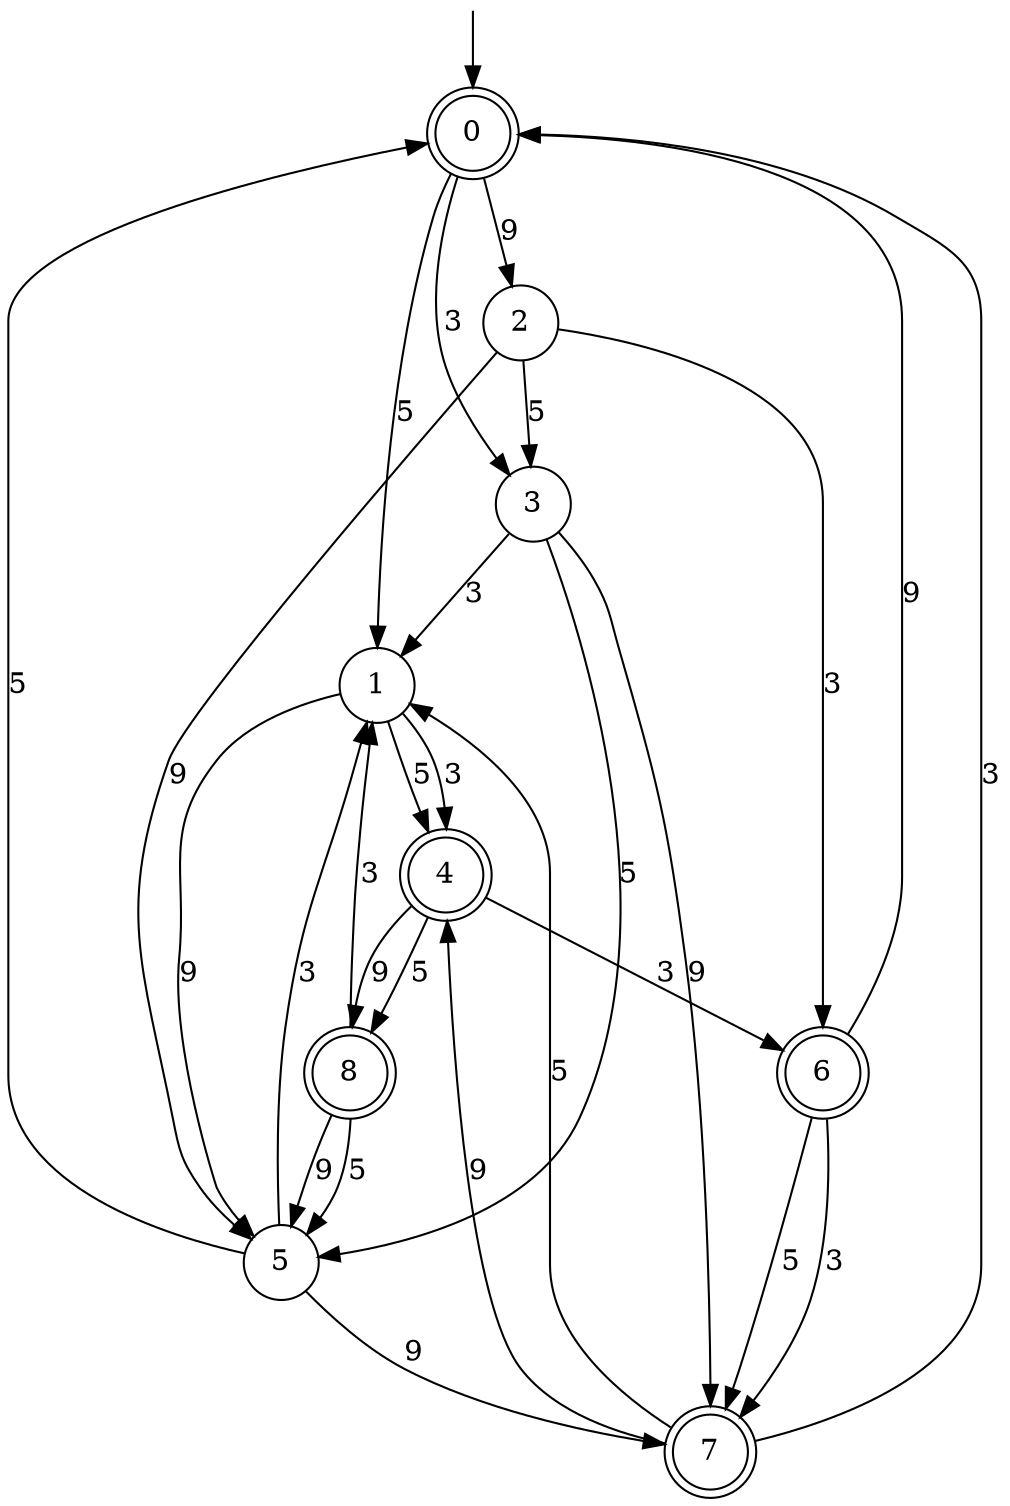 digraph g {

	s0 [shape="doublecircle" label="0"];
	s1 [shape="circle" label="1"];
	s2 [shape="circle" label="2"];
	s3 [shape="circle" label="3"];
	s4 [shape="doublecircle" label="4"];
	s5 [shape="circle" label="5"];
	s6 [shape="doublecircle" label="6"];
	s7 [shape="doublecircle" label="7"];
	s8 [shape="doublecircle" label="8"];
	s0 -> s1 [label="5"];
	s0 -> s2 [label="9"];
	s0 -> s3 [label="3"];
	s1 -> s4 [label="5"];
	s1 -> s5 [label="9"];
	s1 -> s4 [label="3"];
	s2 -> s3 [label="5"];
	s2 -> s5 [label="9"];
	s2 -> s6 [label="3"];
	s3 -> s5 [label="5"];
	s3 -> s7 [label="9"];
	s3 -> s1 [label="3"];
	s4 -> s8 [label="5"];
	s4 -> s8 [label="9"];
	s4 -> s6 [label="3"];
	s5 -> s0 [label="5"];
	s5 -> s7 [label="9"];
	s5 -> s1 [label="3"];
	s6 -> s7 [label="5"];
	s6 -> s0 [label="9"];
	s6 -> s7 [label="3"];
	s7 -> s1 [label="5"];
	s7 -> s4 [label="9"];
	s7 -> s0 [label="3"];
	s8 -> s5 [label="5"];
	s8 -> s5 [label="9"];
	s8 -> s1 [label="3"];

__start0 [label="" shape="none" width="0" height="0"];
__start0 -> s0;

}
